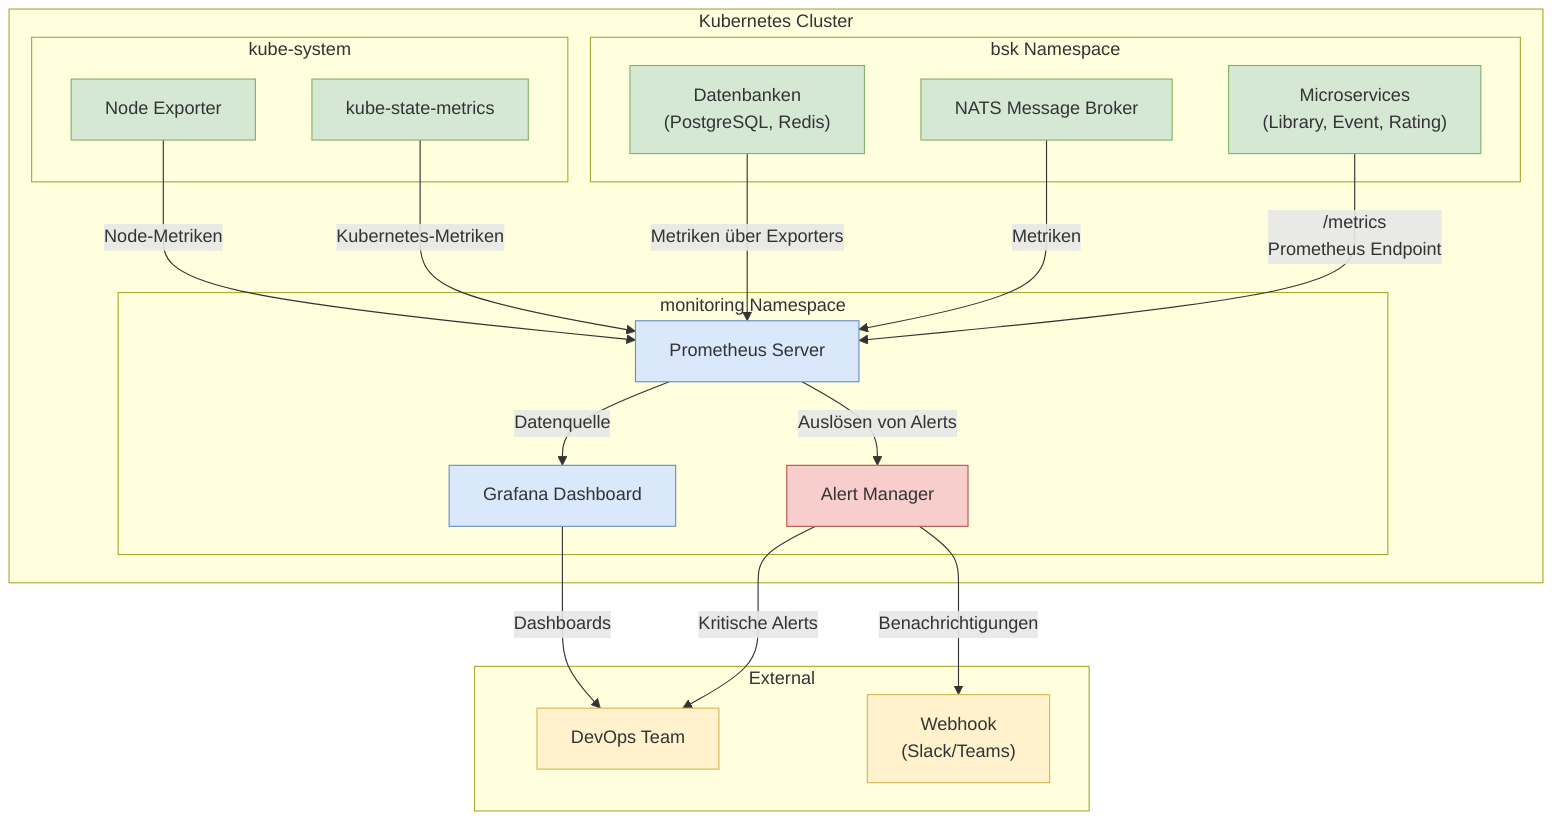 graph TD
    subgraph "Kubernetes Cluster"
        subgraph "monitoring Namespace"
            Prometheus["Prometheus Server"]
            Grafana["Grafana Dashboard"]
            AlertManager["Alert Manager"]
        end
        
        subgraph "bsk Namespace"
            Services["Microservices<br>(Library, Event, Rating)"]
            NATS["NATS Message Broker"]
            DBs["Datenbanken<br>(PostgreSQL, Redis)"]
        end
        
        subgraph "kube-system"
            kube-state-metrics["kube-state-metrics"]
            node-exporter["Node Exporter"]
        end
    end
    
    subgraph "External"
        DevOpsTeam["DevOps Team"]
        Webhook["Webhook<br>(Slack/Teams)"]
    end
    
    Services -->|"/metrics<br>Prometheus Endpoint"| Prometheus
    NATS -->|"Metriken"| Prometheus
    DBs -->|"Metriken über Exporters"| Prometheus
    
    kube-state-metrics -->|"Kubernetes-Metriken"| Prometheus
    node-exporter -->|"Node-Metriken"| Prometheus
    
    Prometheus -->|"Datenquelle"| Grafana
    Prometheus -->|"Auslösen von Alerts"| AlertManager
    
    AlertManager -->|"Benachrichtigungen"| Webhook
    AlertManager -->|"Kritische Alerts"| DevOpsTeam
    
    Grafana -->|"Dashboards"| DevOpsTeam
    
    classDef primary fill:#dae8fc,stroke:#6c8ebf,stroke-width:1px
    classDef secondary fill:#d5e8d4,stroke:#82b366,stroke-width:1px
    classDef alert fill:#f8cecc,stroke:#b85450,stroke-width:1px
    classDef external fill:#fff2cc,stroke:#d6b656,stroke-width:1px
    
    class Prometheus,Grafana primary
    class Services,NATS,DBs,kube-state-metrics,node-exporter secondary
    class AlertManager alert
    class DevOpsTeam,Webhook external